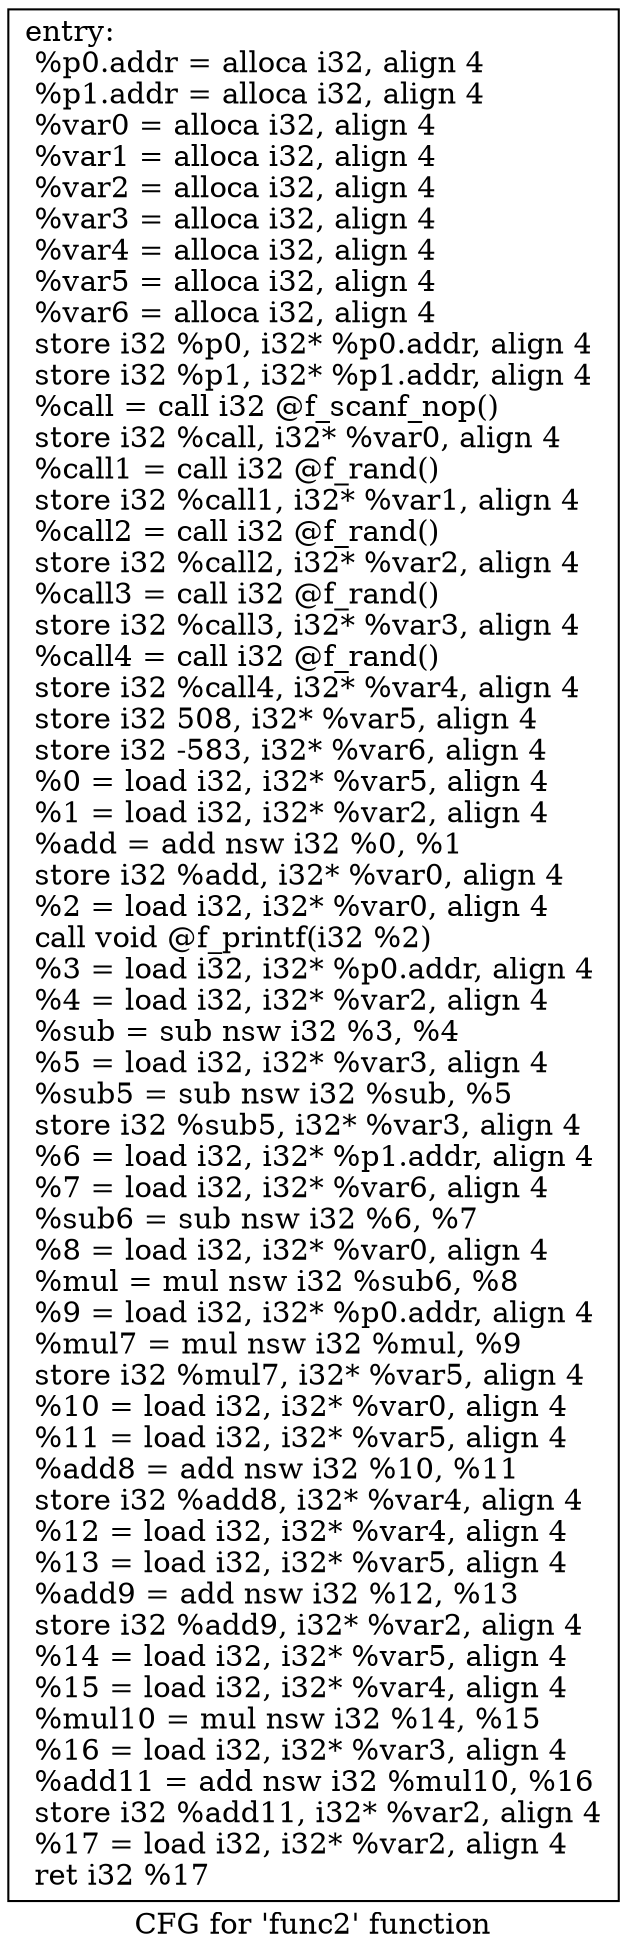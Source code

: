 digraph "CFG for 'func2' function" {
	label="CFG for 'func2' function";

	Node0x555ee7fa0430 [shape=record,label="{entry:\l  %p0.addr = alloca i32, align 4\l  %p1.addr = alloca i32, align 4\l  %var0 = alloca i32, align 4\l  %var1 = alloca i32, align 4\l  %var2 = alloca i32, align 4\l  %var3 = alloca i32, align 4\l  %var4 = alloca i32, align 4\l  %var5 = alloca i32, align 4\l  %var6 = alloca i32, align 4\l  store i32 %p0, i32* %p0.addr, align 4\l  store i32 %p1, i32* %p1.addr, align 4\l  %call = call i32 @f_scanf_nop()\l  store i32 %call, i32* %var0, align 4\l  %call1 = call i32 @f_rand()\l  store i32 %call1, i32* %var1, align 4\l  %call2 = call i32 @f_rand()\l  store i32 %call2, i32* %var2, align 4\l  %call3 = call i32 @f_rand()\l  store i32 %call3, i32* %var3, align 4\l  %call4 = call i32 @f_rand()\l  store i32 %call4, i32* %var4, align 4\l  store i32 508, i32* %var5, align 4\l  store i32 -583, i32* %var6, align 4\l  %0 = load i32, i32* %var5, align 4\l  %1 = load i32, i32* %var2, align 4\l  %add = add nsw i32 %0, %1\l  store i32 %add, i32* %var0, align 4\l  %2 = load i32, i32* %var0, align 4\l  call void @f_printf(i32 %2)\l  %3 = load i32, i32* %p0.addr, align 4\l  %4 = load i32, i32* %var2, align 4\l  %sub = sub nsw i32 %3, %4\l  %5 = load i32, i32* %var3, align 4\l  %sub5 = sub nsw i32 %sub, %5\l  store i32 %sub5, i32* %var3, align 4\l  %6 = load i32, i32* %p1.addr, align 4\l  %7 = load i32, i32* %var6, align 4\l  %sub6 = sub nsw i32 %6, %7\l  %8 = load i32, i32* %var0, align 4\l  %mul = mul nsw i32 %sub6, %8\l  %9 = load i32, i32* %p0.addr, align 4\l  %mul7 = mul nsw i32 %mul, %9\l  store i32 %mul7, i32* %var5, align 4\l  %10 = load i32, i32* %var0, align 4\l  %11 = load i32, i32* %var5, align 4\l  %add8 = add nsw i32 %10, %11\l  store i32 %add8, i32* %var4, align 4\l  %12 = load i32, i32* %var4, align 4\l  %13 = load i32, i32* %var5, align 4\l  %add9 = add nsw i32 %12, %13\l  store i32 %add9, i32* %var2, align 4\l  %14 = load i32, i32* %var5, align 4\l  %15 = load i32, i32* %var4, align 4\l  %mul10 = mul nsw i32 %14, %15\l  %16 = load i32, i32* %var3, align 4\l  %add11 = add nsw i32 %mul10, %16\l  store i32 %add11, i32* %var2, align 4\l  %17 = load i32, i32* %var2, align 4\l  ret i32 %17\l}"];
}
